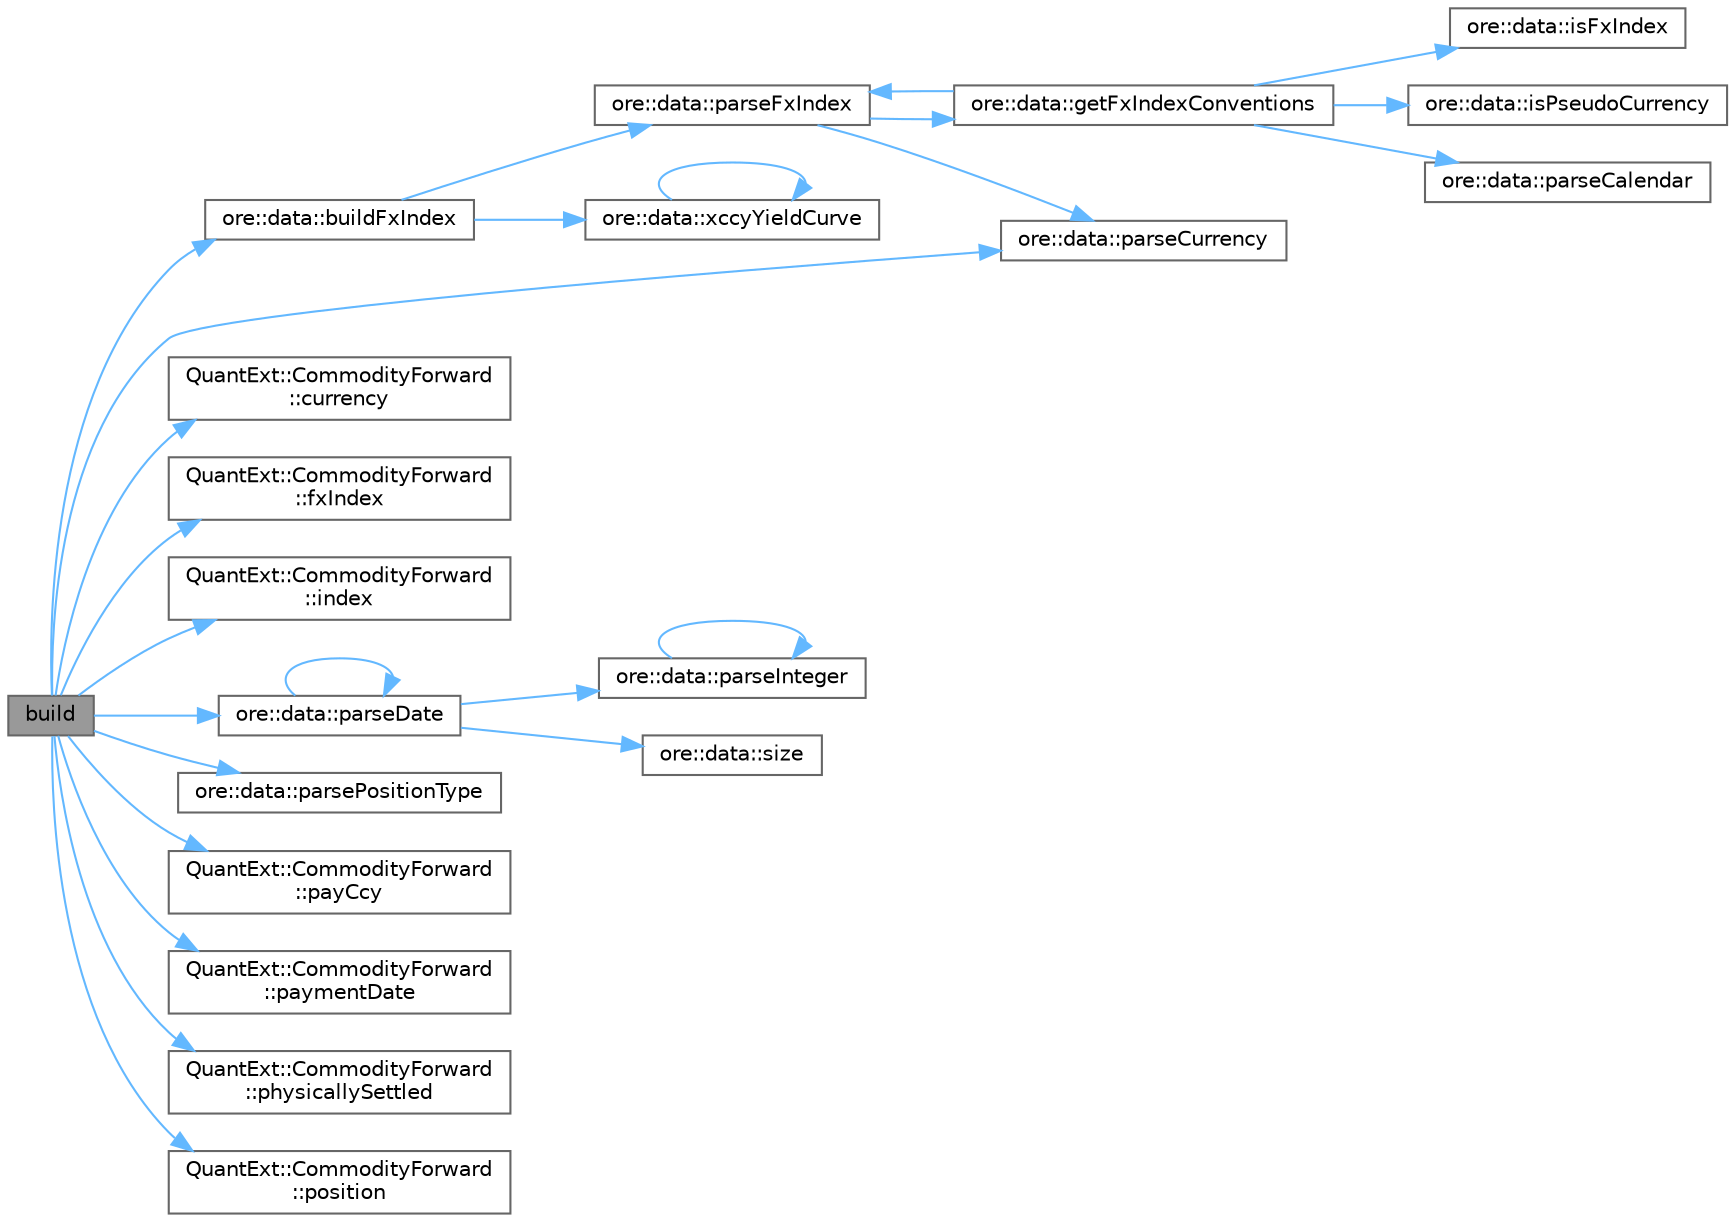 digraph "build"
{
 // INTERACTIVE_SVG=YES
 // LATEX_PDF_SIZE
  bgcolor="transparent";
  edge [fontname=Helvetica,fontsize=10,labelfontname=Helvetica,labelfontsize=10];
  node [fontname=Helvetica,fontsize=10,shape=box,height=0.2,width=0.4];
  rankdir="LR";
  Node1 [label="build",height=0.2,width=0.4,color="gray40", fillcolor="grey60", style="filled", fontcolor="black",tooltip=" "];
  Node1 -> Node2 [color="steelblue1",style="solid"];
  Node2 [label="ore::data::buildFxIndex",height=0.2,width=0.4,color="grey40", fillcolor="white", style="filled",URL="$namespaceore_1_1data.html#ae313b95f8a3ab32f9ef5fbb83ac3254f",tooltip=" "];
  Node2 -> Node3 [color="steelblue1",style="solid"];
  Node3 [label="ore::data::parseFxIndex",height=0.2,width=0.4,color="grey40", fillcolor="white", style="filled",URL="$group__utilities.html#ga4c161c978377952d86a509a855e564b6",tooltip="Convert std::string to QuantExt::FxIndex."];
  Node3 -> Node4 [color="steelblue1",style="solid"];
  Node4 [label="ore::data::getFxIndexConventions",height=0.2,width=0.4,color="grey40", fillcolor="white", style="filled",URL="$namespaceore_1_1data.html#a924eb5d1881d31c82ac8abbdc15a5027",tooltip=" "];
  Node4 -> Node5 [color="steelblue1",style="solid"];
  Node5 [label="ore::data::isFxIndex",height=0.2,width=0.4,color="grey40", fillcolor="white", style="filled",URL="$namespaceore_1_1data.html#a123e19b0fac4f5124a8c26bad300de0e",tooltip=" "];
  Node4 -> Node6 [color="steelblue1",style="solid"];
  Node6 [label="ore::data::isPseudoCurrency",height=0.2,width=0.4,color="grey40", fillcolor="white", style="filled",URL="$group__utilities.html#gac0cf10eef45b9d706e29e7eb2ddddc90",tooltip="check for pseudo currency = precious metal or crypto currency *‍/"];
  Node4 -> Node7 [color="steelblue1",style="solid"];
  Node7 [label="ore::data::parseCalendar",height=0.2,width=0.4,color="grey40", fillcolor="white", style="filled",URL="$group__utilities.html#ga0f72d6fcccae10a674bdcd5095200f14",tooltip="Convert text to QuantLib::Calendar."];
  Node4 -> Node3 [color="steelblue1",style="solid"];
  Node3 -> Node8 [color="steelblue1",style="solid"];
  Node8 [label="ore::data::parseCurrency",height=0.2,width=0.4,color="grey40", fillcolor="white", style="filled",URL="$group__utilities.html#ga6e9e781a58e78200301c76161589fc7b",tooltip="Convert text to QuantLib::Currency."];
  Node2 -> Node9 [color="steelblue1",style="solid"];
  Node9 [label="ore::data::xccyYieldCurve",height=0.2,width=0.4,color="grey40", fillcolor="white", style="filled",URL="$namespaceore_1_1data.html#a02864b97f8a5f61c74d6b78ca65d7c30",tooltip=" "];
  Node9 -> Node9 [color="steelblue1",style="solid"];
  Node1 -> Node10 [color="steelblue1",style="solid"];
  Node10 [label="QuantExt::CommodityForward\l::currency",height=0.2,width=0.4,color="grey40", fillcolor="white", style="filled",URL="C:/dev/ORE/documentation/QuantExt/doc/quantext.tag$class_quant_ext_1_1_commodity_forward.html#ac208c70541500147e472113c0758a265",tooltip=" "];
  Node1 -> Node11 [color="steelblue1",style="solid"];
  Node11 [label="QuantExt::CommodityForward\l::fxIndex",height=0.2,width=0.4,color="grey40", fillcolor="white", style="filled",URL="C:/dev/ORE/documentation/QuantExt/doc/quantext.tag$class_quant_ext_1_1_commodity_forward.html#aaf7a0d406b3e5041e8577f2da44c790a",tooltip=" "];
  Node1 -> Node12 [color="steelblue1",style="solid"];
  Node12 [label="QuantExt::CommodityForward\l::index",height=0.2,width=0.4,color="grey40", fillcolor="white", style="filled",URL="C:/dev/ORE/documentation/QuantExt/doc/quantext.tag$class_quant_ext_1_1_commodity_forward.html#a245591be80bdbaf26e528eb5a1f93fba",tooltip=" "];
  Node1 -> Node8 [color="steelblue1",style="solid"];
  Node1 -> Node13 [color="steelblue1",style="solid"];
  Node13 [label="ore::data::parseDate",height=0.2,width=0.4,color="grey40", fillcolor="white", style="filled",URL="$group__utilities.html#ga59b5fdda574d90facae95dec2d13040d",tooltip="Convert std::string to QuantLib::Date."];
  Node13 -> Node13 [color="steelblue1",style="solid"];
  Node13 -> Node14 [color="steelblue1",style="solid"];
  Node14 [label="ore::data::parseInteger",height=0.2,width=0.4,color="grey40", fillcolor="white", style="filled",URL="$group__utilities.html#gaecd67eda4fb5f4859bb8f6d383547721",tooltip="Convert text to QuantLib::Integer."];
  Node14 -> Node14 [color="steelblue1",style="solid"];
  Node13 -> Node15 [color="steelblue1",style="solid"];
  Node15 [label="ore::data::size",height=0.2,width=0.4,color="grey40", fillcolor="white", style="filled",URL="$namespaceore_1_1data.html#a777e216dee6069b548bb87da7152699e",tooltip=" "];
  Node1 -> Node16 [color="steelblue1",style="solid"];
  Node16 [label="ore::data::parsePositionType",height=0.2,width=0.4,color="grey40", fillcolor="white", style="filled",URL="$group__utilities.html#ga71937c757a73b33221be6ce6a8046839",tooltip="Convert text to QuantLib::Position::Type."];
  Node1 -> Node17 [color="steelblue1",style="solid"];
  Node17 [label="QuantExt::CommodityForward\l::payCcy",height=0.2,width=0.4,color="grey40", fillcolor="white", style="filled",URL="C:/dev/ORE/documentation/QuantExt/doc/quantext.tag$class_quant_ext_1_1_commodity_forward.html#af86dbb537ae836b2b9f276221c1b59ab",tooltip=" "];
  Node1 -> Node18 [color="steelblue1",style="solid"];
  Node18 [label="QuantExt::CommodityForward\l::paymentDate",height=0.2,width=0.4,color="grey40", fillcolor="white", style="filled",URL="C:/dev/ORE/documentation/QuantExt/doc/quantext.tag$class_quant_ext_1_1_commodity_forward.html#ad7c2d786bd32b7485369162db0bf86e6",tooltip=" "];
  Node1 -> Node19 [color="steelblue1",style="solid"];
  Node19 [label="QuantExt::CommodityForward\l::physicallySettled",height=0.2,width=0.4,color="grey40", fillcolor="white", style="filled",URL="C:/dev/ORE/documentation/QuantExt/doc/quantext.tag$class_quant_ext_1_1_commodity_forward.html#affcb2b40de086cbf6a5f39f806ba5e9d",tooltip=" "];
  Node1 -> Node20 [color="steelblue1",style="solid"];
  Node20 [label="QuantExt::CommodityForward\l::position",height=0.2,width=0.4,color="grey40", fillcolor="white", style="filled",URL="C:/dev/ORE/documentation/QuantExt/doc/quantext.tag$class_quant_ext_1_1_commodity_forward.html#aaa7ac70bffb070af191f687914fd67cc",tooltip=" "];
}
